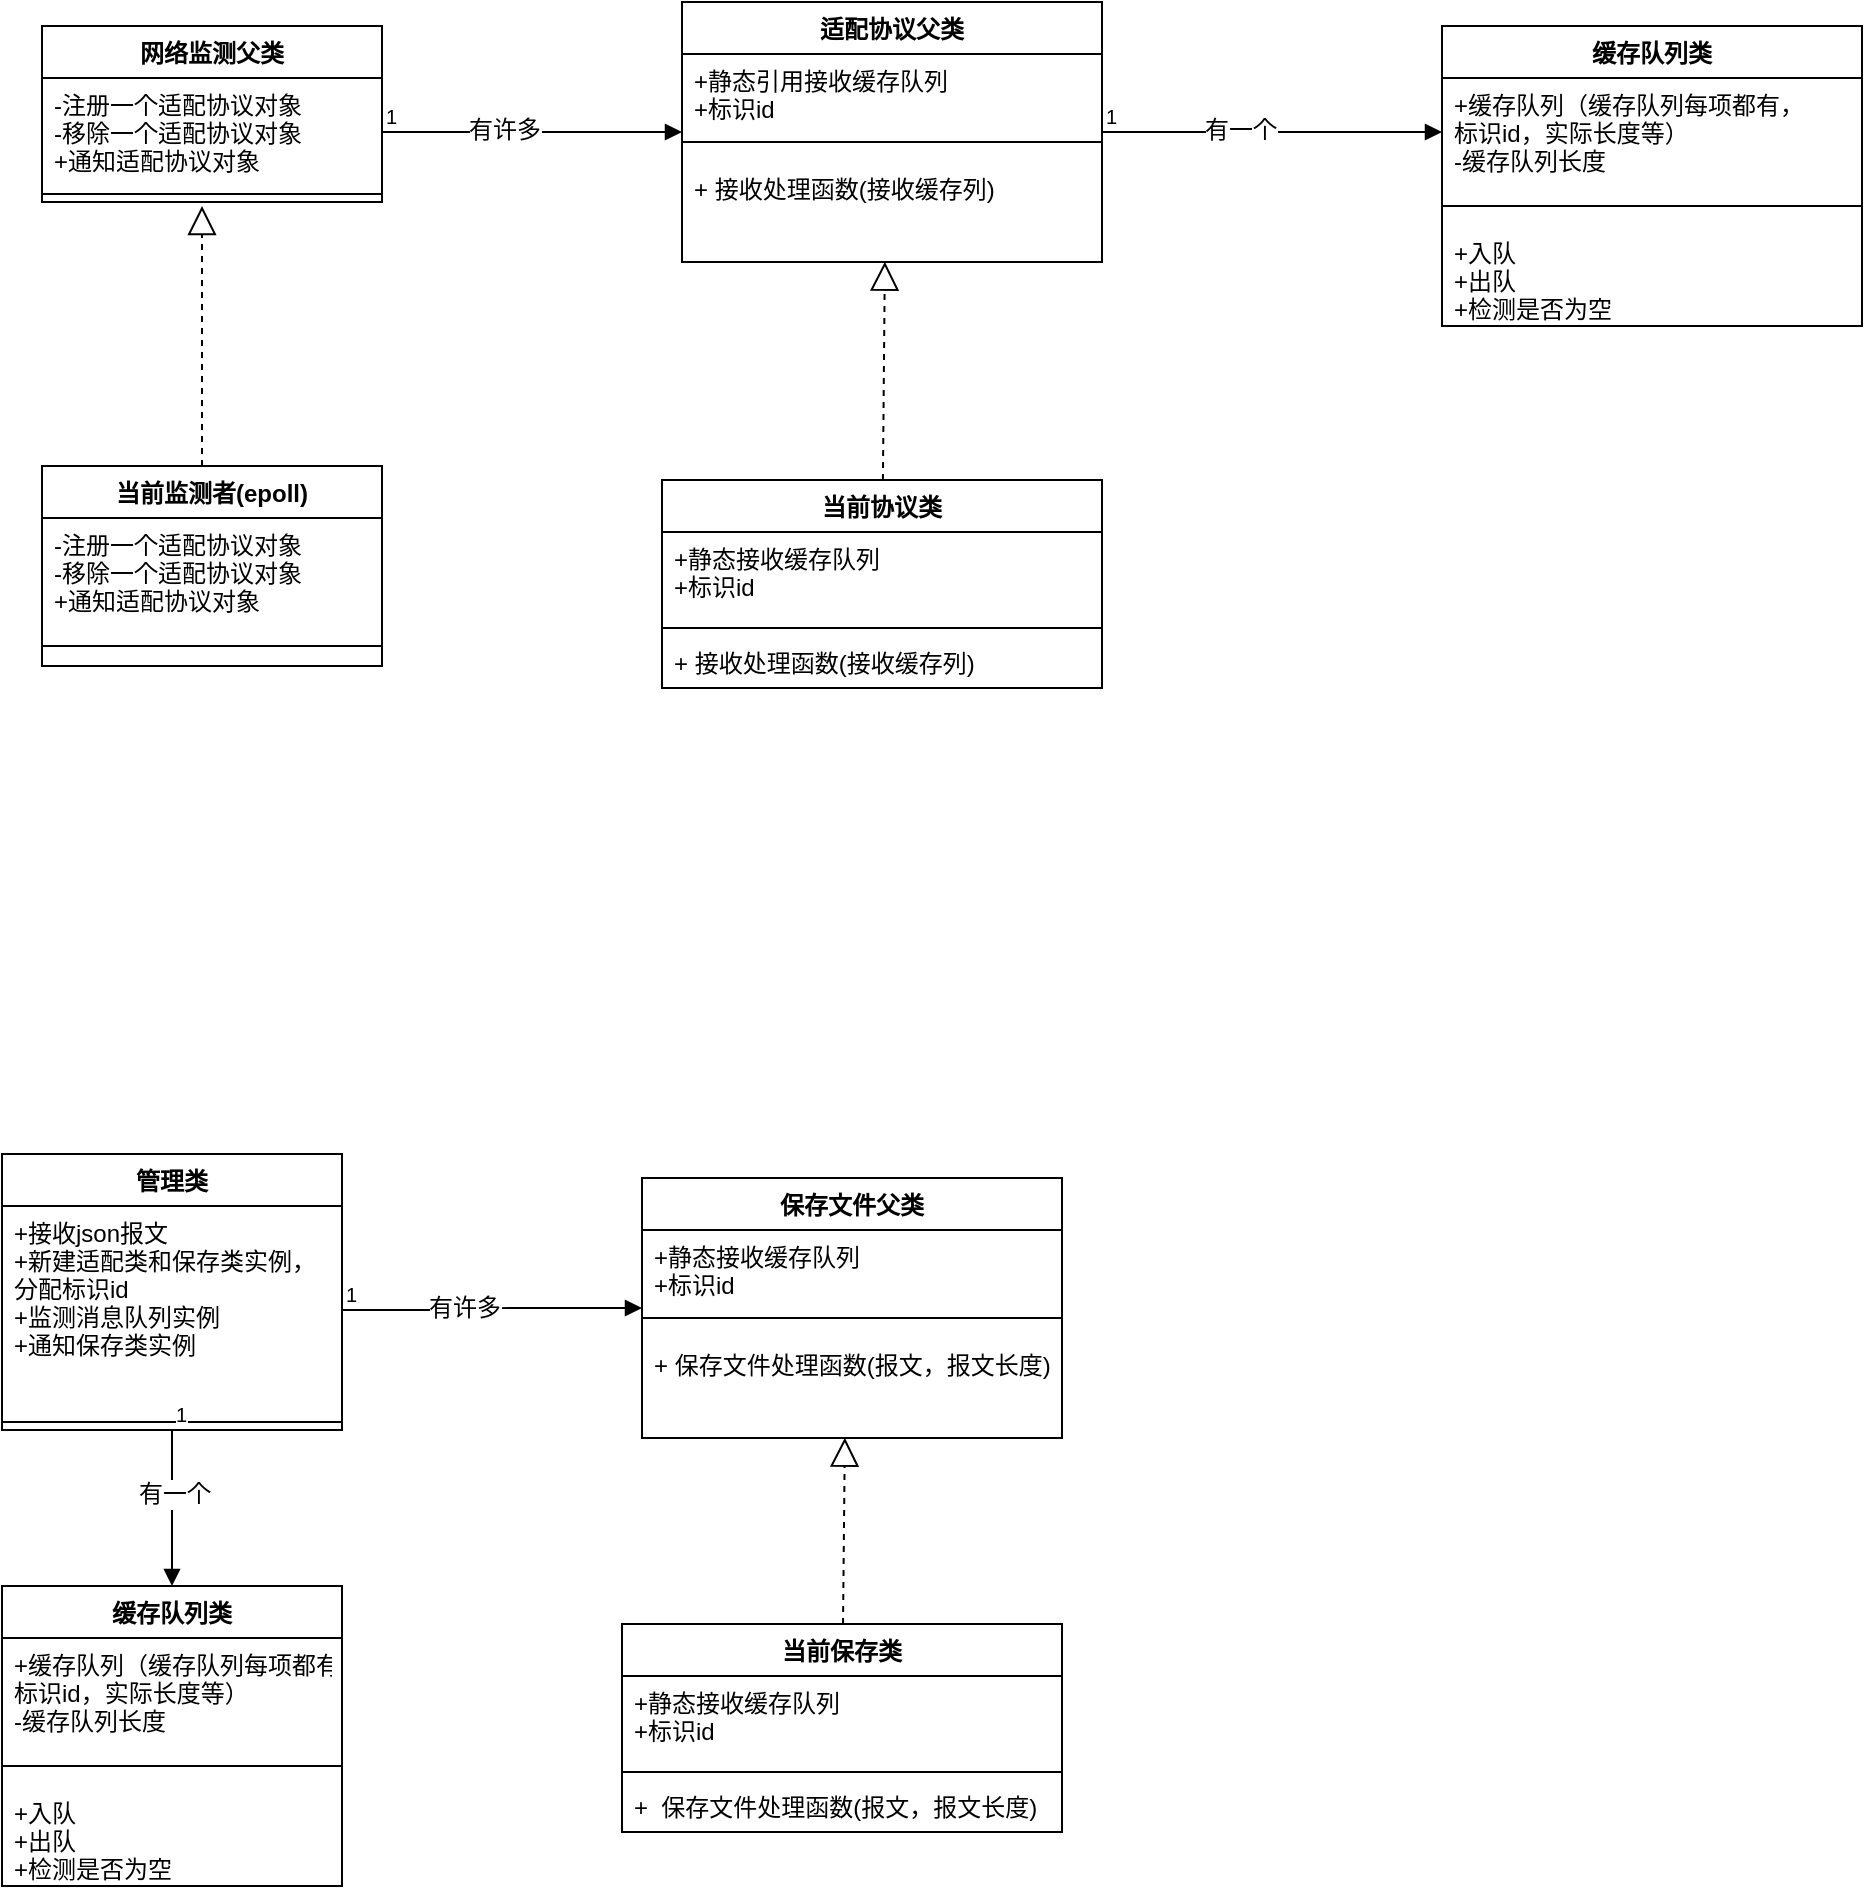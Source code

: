 <mxfile type="github" version="10.6.3"><diagram id="z9mPAAteEUhThnTqNwNB" name="第 1 页"><mxGraphModel grid="1" dx="961" dy="514" gridSize="10" guides="1" tooltips="1" connect="1" arrows="1" fold="1" page="1" pageScale="1" pageWidth="827" pageHeight="1169" math="0" shadow="0"><root><mxCell id="0" /><mxCell id="1" parent="0" /><mxCell id="UEfZ8wBBxdb6GRik4k6D-1" value="网络监测父类&#10;" parent="1" vertex="1" style="swimlane;fontStyle=1;align=center;verticalAlign=top;childLayout=stackLayout;horizontal=1;startSize=26;horizontalStack=0;resizeParent=1;resizeParentMax=0;resizeLast=0;collapsible=1;marginBottom=0;"><mxGeometry as="geometry" height="88" width="170" x="110" y="160"><mxRectangle as="alternateBounds" height="26" width="70" x="160" y="230" /></mxGeometry></mxCell><mxCell id="UEfZ8wBBxdb6GRik4k6D-2" value="-注册一个适配协议对象&#10;-移除一个适配协议对象&#10;+通知适配协议对象" parent="UEfZ8wBBxdb6GRik4k6D-1" vertex="1" style="text;strokeColor=none;fillColor=none;align=left;verticalAlign=top;spacingLeft=4;spacingRight=4;overflow=hidden;rotatable=0;points=[[0,0.5],[1,0.5]];portConstraint=eastwest;"><mxGeometry as="geometry" height="54" width="170" y="26" /></mxCell><mxCell id="UEfZ8wBBxdb6GRik4k6D-3" value="" parent="UEfZ8wBBxdb6GRik4k6D-1" vertex="1" style="line;strokeWidth=1;fillColor=none;align=left;verticalAlign=middle;spacingTop=-1;spacingLeft=3;spacingRight=3;rotatable=0;labelPosition=right;points=[];portConstraint=eastwest;"><mxGeometry as="geometry" height="8" width="170" y="80" /></mxCell><mxCell id="UEfZ8wBBxdb6GRik4k6D-19" value="当前监测者(epoll)&#10;" parent="1" vertex="1" style="swimlane;fontStyle=1;align=center;verticalAlign=top;childLayout=stackLayout;horizontal=1;startSize=26;horizontalStack=0;resizeParent=1;resizeParentMax=0;resizeLast=0;collapsible=1;marginBottom=0;"><mxGeometry as="geometry" height="100" width="170" x="110" y="380" /></mxCell><mxCell id="UEfZ8wBBxdb6GRik4k6D-20" value="-注册一个适配协议对象&#10;-移除一个适配协议对象&#10;+通知适配协议对象" parent="UEfZ8wBBxdb6GRik4k6D-19" vertex="1" style="text;strokeColor=none;fillColor=none;align=left;verticalAlign=top;spacingLeft=4;spacingRight=4;overflow=hidden;rotatable=0;points=[[0,0.5],[1,0.5]];portConstraint=eastwest;"><mxGeometry as="geometry" height="54" width="170" y="26" /></mxCell><mxCell id="UEfZ8wBBxdb6GRik4k6D-21" value="" parent="UEfZ8wBBxdb6GRik4k6D-19" vertex="1" style="line;strokeWidth=1;fillColor=none;align=left;verticalAlign=middle;spacingTop=-1;spacingLeft=3;spacingRight=3;rotatable=0;labelPosition=right;points=[];portConstraint=eastwest;"><mxGeometry as="geometry" height="20" width="170" y="80" /></mxCell><mxCell id="UEfZ8wBBxdb6GRik4k6D-31" value="" parent="1" style="endArrow=block;endFill=1;html=1;edgeStyle=orthogonalEdgeStyle;align=left;verticalAlign=top;exitX=1;exitY=0.5;exitDx=0;exitDy=0;entryX=0;entryY=0.5;entryDx=0;entryDy=0;" target="UEfZ8wBBxdb6GRik4k6D-34" edge="1" source="UEfZ8wBBxdb6GRik4k6D-2"><mxGeometry as="geometry" relative="1" x="-1"><mxPoint as="sourcePoint" x="340" y="330" /><mxPoint as="targetPoint" x="413" y="201.069" /></mxGeometry></mxCell><mxCell id="UEfZ8wBBxdb6GRik4k6D-32" value="1" parent="UEfZ8wBBxdb6GRik4k6D-31" vertex="1" style="resizable=0;html=1;align=left;verticalAlign=bottom;labelBackgroundColor=#ffffff;fontSize=10;" connectable="0"><mxGeometry as="geometry" relative="1" x="-1" /></mxCell><mxCell id="UEfZ8wBBxdb6GRik4k6D-40" value="有许多&lt;br&gt;" parent="UEfZ8wBBxdb6GRik4k6D-31" vertex="1" style="text;html=1;resizable=0;points=[];align=center;verticalAlign=middle;labelBackgroundColor=#ffffff;" connectable="0"><mxGeometry as="geometry" relative="1" x="-0.191" y="1"><mxPoint as="offset" /></mxGeometry></mxCell><mxCell id="UEfZ8wBBxdb6GRik4k6D-34" value="适配协议父类&#10;" parent="1" vertex="1" style="swimlane;fontStyle=1;align=center;verticalAlign=top;childLayout=stackLayout;horizontal=1;startSize=26;horizontalStack=0;resizeParent=1;resizeParentMax=0;resizeLast=0;collapsible=1;marginBottom=0;"><mxGeometry as="geometry" height="130" width="210" x="430" y="148" /></mxCell><mxCell id="UEfZ8wBBxdb6GRik4k6D-35" value="+静态引用接收缓存队列&#10;+标识id&#10;" parent="UEfZ8wBBxdb6GRik4k6D-34" vertex="1" style="text;strokeColor=none;fillColor=none;align=left;verticalAlign=top;spacingLeft=4;spacingRight=4;overflow=hidden;rotatable=0;points=[[0,0.5],[1,0.5]];portConstraint=eastwest;"><mxGeometry as="geometry" height="34" width="210" y="26" /></mxCell><mxCell id="UEfZ8wBBxdb6GRik4k6D-36" value="" parent="UEfZ8wBBxdb6GRik4k6D-34" vertex="1" style="line;strokeWidth=1;fillColor=none;align=left;verticalAlign=middle;spacingTop=-1;spacingLeft=3;spacingRight=3;rotatable=0;labelPosition=right;points=[];portConstraint=eastwest;"><mxGeometry as="geometry" height="20" width="210" y="60" /></mxCell><mxCell id="UEfZ8wBBxdb6GRik4k6D-37" value="+ 接收处理函数(接收缓存列)" parent="UEfZ8wBBxdb6GRik4k6D-34" vertex="1" style="text;strokeColor=none;fillColor=none;align=left;verticalAlign=top;spacingLeft=4;spacingRight=4;overflow=hidden;rotatable=0;points=[[0,0.5],[1,0.5]];portConstraint=eastwest;"><mxGeometry as="geometry" height="50" width="210" y="80" /></mxCell><mxCell id="UEfZ8wBBxdb6GRik4k6D-41" value="当前协议类&#10;" parent="1" vertex="1" style="swimlane;fontStyle=1;align=center;verticalAlign=top;childLayout=stackLayout;horizontal=1;startSize=26;horizontalStack=0;resizeParent=1;resizeParentMax=0;resizeLast=0;collapsible=1;marginBottom=0;"><mxGeometry as="geometry" height="104" width="220" x="420" y="387" /></mxCell><mxCell id="UEfZ8wBBxdb6GRik4k6D-42" value="+静态接收缓存队列&#10;+标识id&#10;&#10;" parent="UEfZ8wBBxdb6GRik4k6D-41" vertex="1" style="text;strokeColor=none;fillColor=none;align=left;verticalAlign=top;spacingLeft=4;spacingRight=4;overflow=hidden;rotatable=0;points=[[0,0.5],[1,0.5]];portConstraint=eastwest;"><mxGeometry as="geometry" height="44" width="220" y="26" /></mxCell><mxCell id="UEfZ8wBBxdb6GRik4k6D-43" value="" parent="UEfZ8wBBxdb6GRik4k6D-41" vertex="1" style="line;strokeWidth=1;fillColor=none;align=left;verticalAlign=middle;spacingTop=-1;spacingLeft=3;spacingRight=3;rotatable=0;labelPosition=right;points=[];portConstraint=eastwest;"><mxGeometry as="geometry" height="8" width="220" y="70" /></mxCell><mxCell id="UEfZ8wBBxdb6GRik4k6D-44" value="+ 接收处理函数(接收缓存列)" parent="UEfZ8wBBxdb6GRik4k6D-41" vertex="1" style="text;strokeColor=none;fillColor=none;align=left;verticalAlign=top;spacingLeft=4;spacingRight=4;overflow=hidden;rotatable=0;points=[[0,0.5],[1,0.5]];portConstraint=eastwest;"><mxGeometry as="geometry" height="26" width="220" y="78" /></mxCell><mxCell id="UEfZ8wBBxdb6GRik4k6D-46" value="" parent="1" style="endArrow=block;dashed=1;endFill=0;endSize=12;html=1;" edge="1"><mxGeometry as="geometry" width="160" relative="1"><mxPoint as="sourcePoint" x="190" y="380" /><mxPoint as="targetPoint" x="190" y="250" /></mxGeometry></mxCell><mxCell id="UEfZ8wBBxdb6GRik4k6D-47" value="" parent="1" style="endArrow=block;dashed=1;endFill=0;endSize=12;html=1;entryX=0.483;entryY=0.997;entryDx=0;entryDy=0;entryPerimeter=0;" target="UEfZ8wBBxdb6GRik4k6D-37" edge="1" source="UEfZ8wBBxdb6GRik4k6D-41"><mxGeometry as="geometry" width="160" relative="1"><mxPoint as="sourcePoint" x="534" y="380" /><mxPoint as="targetPoint" x="340" y="256" /></mxGeometry></mxCell><mxCell id="UEfZ8wBBxdb6GRik4k6D-49" value="缓存队列类&#10;" parent="1" vertex="1" style="swimlane;fontStyle=1;align=center;verticalAlign=top;childLayout=stackLayout;horizontal=1;startSize=26;horizontalStack=0;resizeParent=1;resizeParentMax=0;resizeLast=0;collapsible=1;marginBottom=0;"><mxGeometry as="geometry" height="150" width="210" x="810" y="160" /></mxCell><mxCell id="UEfZ8wBBxdb6GRik4k6D-50" value="+缓存队列（缓存队列每项都有，&#10;标识id，实际长度等）&#10;-缓存队列长度&#10;" parent="UEfZ8wBBxdb6GRik4k6D-49" vertex="1" style="text;strokeColor=none;fillColor=none;align=left;verticalAlign=top;spacingLeft=4;spacingRight=4;overflow=hidden;rotatable=0;points=[[0,0.5],[1,0.5]];portConstraint=eastwest;"><mxGeometry as="geometry" height="54" width="210" y="26" /></mxCell><mxCell id="UEfZ8wBBxdb6GRik4k6D-51" value="" parent="UEfZ8wBBxdb6GRik4k6D-49" vertex="1" style="line;strokeWidth=1;fillColor=none;align=left;verticalAlign=middle;spacingTop=-1;spacingLeft=3;spacingRight=3;rotatable=0;labelPosition=right;points=[];portConstraint=eastwest;"><mxGeometry as="geometry" height="20" width="210" y="80" /></mxCell><mxCell id="UEfZ8wBBxdb6GRik4k6D-52" value="+入队&#10;+出队&#10;+检测是否为空" parent="UEfZ8wBBxdb6GRik4k6D-49" vertex="1" style="text;strokeColor=none;fillColor=none;align=left;verticalAlign=top;spacingLeft=4;spacingRight=4;overflow=hidden;rotatable=0;points=[[0,0.5],[1,0.5]];portConstraint=eastwest;"><mxGeometry as="geometry" height="50" width="210" y="100" /></mxCell><mxCell id="UEfZ8wBBxdb6GRik4k6D-53" value="" parent="1" style="endArrow=block;endFill=1;html=1;edgeStyle=orthogonalEdgeStyle;align=left;verticalAlign=top;exitX=1;exitY=0.5;exitDx=0;exitDy=0;entryX=0;entryY=0.5;entryDx=0;entryDy=0;" target="UEfZ8wBBxdb6GRik4k6D-50" edge="1" source="UEfZ8wBBxdb6GRik4k6D-34"><mxGeometry as="geometry" relative="1" x="-1"><mxPoint as="sourcePoint" x="280.167" y="269.833" /><mxPoint as="targetPoint" x="430.167" y="269.833" /></mxGeometry></mxCell><mxCell id="UEfZ8wBBxdb6GRik4k6D-54" value="1" parent="UEfZ8wBBxdb6GRik4k6D-53" vertex="1" style="resizable=0;html=1;align=left;verticalAlign=bottom;labelBackgroundColor=#ffffff;fontSize=10;" connectable="0"><mxGeometry as="geometry" relative="1" x="-1" /></mxCell><mxCell id="UEfZ8wBBxdb6GRik4k6D-55" value="有一个&lt;br&gt;" parent="UEfZ8wBBxdb6GRik4k6D-53" vertex="1" style="text;html=1;resizable=0;points=[];align=center;verticalAlign=middle;labelBackgroundColor=#ffffff;" connectable="0"><mxGeometry as="geometry" relative="1" x="-0.191" y="1"><mxPoint as="offset" /></mxGeometry></mxCell><mxCell id="UEfZ8wBBxdb6GRik4k6D-56" value="管理类&#10;" parent="1" vertex="1" style="swimlane;fontStyle=1;align=center;verticalAlign=top;childLayout=stackLayout;horizontal=1;startSize=26;horizontalStack=0;resizeParent=1;resizeParentMax=0;resizeLast=0;collapsible=1;marginBottom=0;"><mxGeometry as="geometry" height="138" width="170" x="90" y="724"><mxRectangle as="alternateBounds" height="26" width="70" x="160" y="230" /></mxGeometry></mxCell><mxCell id="UEfZ8wBBxdb6GRik4k6D-57" value="+接收json报文&#10;+新建适配类和保存类实例，&#10;分配标识id&#10;+监测消息队列实例&#10;+通知保存类实例&#10;" parent="UEfZ8wBBxdb6GRik4k6D-56" vertex="1" style="text;strokeColor=none;fillColor=none;align=left;verticalAlign=top;spacingLeft=4;spacingRight=4;overflow=hidden;rotatable=0;points=[[0,0.5],[1,0.5]];portConstraint=eastwest;"><mxGeometry as="geometry" height="104" width="170" y="26" /></mxCell><mxCell id="UEfZ8wBBxdb6GRik4k6D-58" value="" parent="UEfZ8wBBxdb6GRik4k6D-56" vertex="1" style="line;strokeWidth=1;fillColor=none;align=left;verticalAlign=middle;spacingTop=-1;spacingLeft=3;spacingRight=3;rotatable=0;labelPosition=right;points=[];portConstraint=eastwest;"><mxGeometry as="geometry" height="8" width="170" y="130" /></mxCell><mxCell id="UEfZ8wBBxdb6GRik4k6D-62" value="" parent="1" style="endArrow=block;endFill=1;html=1;edgeStyle=orthogonalEdgeStyle;align=left;verticalAlign=top;exitX=1;exitY=0.5;exitDx=0;exitDy=0;entryX=0;entryY=0.5;entryDx=0;entryDy=0;" target="UEfZ8wBBxdb6GRik4k6D-65" edge="1" source="UEfZ8wBBxdb6GRik4k6D-57"><mxGeometry as="geometry" relative="1" x="-1"><mxPoint as="sourcePoint" x="320" y="902" /><mxPoint as="targetPoint" x="393" y="773.069" /></mxGeometry></mxCell><mxCell id="UEfZ8wBBxdb6GRik4k6D-63" value="1" parent="UEfZ8wBBxdb6GRik4k6D-62" vertex="1" style="resizable=0;html=1;align=left;verticalAlign=bottom;labelBackgroundColor=#ffffff;fontSize=10;" connectable="0"><mxGeometry as="geometry" relative="1" x="-1" /></mxCell><mxCell id="UEfZ8wBBxdb6GRik4k6D-64" value="有许多&lt;br&gt;" parent="UEfZ8wBBxdb6GRik4k6D-62" vertex="1" style="text;html=1;resizable=0;points=[];align=center;verticalAlign=middle;labelBackgroundColor=#ffffff;" connectable="0"><mxGeometry as="geometry" relative="1" x="-0.191" y="1"><mxPoint as="offset" /></mxGeometry></mxCell><mxCell id="UEfZ8wBBxdb6GRik4k6D-65" value="保存文件父类&#10;" parent="1" vertex="1" style="swimlane;fontStyle=1;align=center;verticalAlign=top;childLayout=stackLayout;horizontal=1;startSize=26;horizontalStack=0;resizeParent=1;resizeParentMax=0;resizeLast=0;collapsible=1;marginBottom=0;"><mxGeometry as="geometry" height="130" width="210" x="410" y="736" /></mxCell><mxCell id="UEfZ8wBBxdb6GRik4k6D-66" value="+静态接收缓存队列&#10;+标识id&#10;" parent="UEfZ8wBBxdb6GRik4k6D-65" vertex="1" style="text;strokeColor=none;fillColor=none;align=left;verticalAlign=top;spacingLeft=4;spacingRight=4;overflow=hidden;rotatable=0;points=[[0,0.5],[1,0.5]];portConstraint=eastwest;"><mxGeometry as="geometry" height="34" width="210" y="26" /></mxCell><mxCell id="UEfZ8wBBxdb6GRik4k6D-67" value="" parent="UEfZ8wBBxdb6GRik4k6D-65" vertex="1" style="line;strokeWidth=1;fillColor=none;align=left;verticalAlign=middle;spacingTop=-1;spacingLeft=3;spacingRight=3;rotatable=0;labelPosition=right;points=[];portConstraint=eastwest;"><mxGeometry as="geometry" height="20" width="210" y="60" /></mxCell><mxCell id="UEfZ8wBBxdb6GRik4k6D-68" value="+ 保存文件处理函数(报文，报文长度)" parent="UEfZ8wBBxdb6GRik4k6D-65" vertex="1" style="text;strokeColor=none;fillColor=none;align=left;verticalAlign=top;spacingLeft=4;spacingRight=4;overflow=hidden;rotatable=0;points=[[0,0.5],[1,0.5]];portConstraint=eastwest;"><mxGeometry as="geometry" height="50" width="210" y="80" /></mxCell><mxCell id="UEfZ8wBBxdb6GRik4k6D-69" value="当前保存类&#10;" parent="1" vertex="1" style="swimlane;fontStyle=1;align=center;verticalAlign=top;childLayout=stackLayout;horizontal=1;startSize=26;horizontalStack=0;resizeParent=1;resizeParentMax=0;resizeLast=0;collapsible=1;marginBottom=0;"><mxGeometry as="geometry" height="104" width="220" x="400" y="959" /></mxCell><mxCell id="UEfZ8wBBxdb6GRik4k6D-70" value="+静态接收缓存队列&#10;+标识id&#10;" parent="UEfZ8wBBxdb6GRik4k6D-69" vertex="1" style="text;strokeColor=none;fillColor=none;align=left;verticalAlign=top;spacingLeft=4;spacingRight=4;overflow=hidden;rotatable=0;points=[[0,0.5],[1,0.5]];portConstraint=eastwest;"><mxGeometry as="geometry" height="44" width="220" y="26" /></mxCell><mxCell id="UEfZ8wBBxdb6GRik4k6D-71" value="" parent="UEfZ8wBBxdb6GRik4k6D-69" vertex="1" style="line;strokeWidth=1;fillColor=none;align=left;verticalAlign=middle;spacingTop=-1;spacingLeft=3;spacingRight=3;rotatable=0;labelPosition=right;points=[];portConstraint=eastwest;"><mxGeometry as="geometry" height="8" width="220" y="70" /></mxCell><mxCell id="UEfZ8wBBxdb6GRik4k6D-72" value="+  保存文件处理函数(报文，报文长度)" parent="UEfZ8wBBxdb6GRik4k6D-69" vertex="1" style="text;strokeColor=none;fillColor=none;align=left;verticalAlign=top;spacingLeft=4;spacingRight=4;overflow=hidden;rotatable=0;points=[[0,0.5],[1,0.5]];portConstraint=eastwest;"><mxGeometry as="geometry" height="26" width="220" y="78" /></mxCell><mxCell id="UEfZ8wBBxdb6GRik4k6D-74" value="" parent="1" style="endArrow=block;dashed=1;endFill=0;endSize=12;html=1;entryX=0.483;entryY=0.997;entryDx=0;entryDy=0;entryPerimeter=0;" target="UEfZ8wBBxdb6GRik4k6D-68" edge="1" source="UEfZ8wBBxdb6GRik4k6D-69"><mxGeometry as="geometry" width="160" relative="1"><mxPoint as="sourcePoint" x="514" y="952" /><mxPoint as="targetPoint" x="320" y="828" /></mxGeometry></mxCell><mxCell id="UEfZ8wBBxdb6GRik4k6D-86" value="缓存队列类&#10;" parent="1" vertex="1" style="swimlane;fontStyle=1;align=center;verticalAlign=top;childLayout=stackLayout;horizontal=1;startSize=26;horizontalStack=0;resizeParent=1;resizeParentMax=0;resizeLast=0;collapsible=1;marginBottom=0;"><mxGeometry as="geometry" height="150" width="170" x="90" y="940" /></mxCell><mxCell id="UEfZ8wBBxdb6GRik4k6D-87" value="+缓存队列（缓存队列每项都有，&#10;标识id，实际长度等）&#10;-缓存队列长度&#10;" parent="UEfZ8wBBxdb6GRik4k6D-86" vertex="1" style="text;strokeColor=none;fillColor=none;align=left;verticalAlign=top;spacingLeft=4;spacingRight=4;overflow=hidden;rotatable=0;points=[[0,0.5],[1,0.5]];portConstraint=eastwest;"><mxGeometry as="geometry" height="54" width="170" y="26" /></mxCell><mxCell id="UEfZ8wBBxdb6GRik4k6D-88" value="" parent="UEfZ8wBBxdb6GRik4k6D-86" vertex="1" style="line;strokeWidth=1;fillColor=none;align=left;verticalAlign=middle;spacingTop=-1;spacingLeft=3;spacingRight=3;rotatable=0;labelPosition=right;points=[];portConstraint=eastwest;"><mxGeometry as="geometry" height="20" width="170" y="80" /></mxCell><mxCell id="UEfZ8wBBxdb6GRik4k6D-89" value="+入队&#10;+出队&#10;+检测是否为空" parent="UEfZ8wBBxdb6GRik4k6D-86" vertex="1" style="text;strokeColor=none;fillColor=none;align=left;verticalAlign=top;spacingLeft=4;spacingRight=4;overflow=hidden;rotatable=0;points=[[0,0.5],[1,0.5]];portConstraint=eastwest;"><mxGeometry as="geometry" height="50" width="170" y="100" /></mxCell><mxCell id="UEfZ8wBBxdb6GRik4k6D-93" value="" parent="1" style="endArrow=block;endFill=1;html=1;edgeStyle=orthogonalEdgeStyle;align=left;verticalAlign=top;entryX=0.5;entryY=0;entryDx=0;entryDy=0;exitX=0.5;exitY=1;exitDx=0;exitDy=0;" target="UEfZ8wBBxdb6GRik4k6D-86" edge="1" source="UEfZ8wBBxdb6GRik4k6D-56"><mxGeometry as="geometry" relative="1" x="-1"><mxPoint as="sourcePoint" x="165" y="870" /><mxPoint as="targetPoint" x="420.034" y="811.172" /></mxGeometry></mxCell><mxCell id="UEfZ8wBBxdb6GRik4k6D-94" value="1" parent="UEfZ8wBBxdb6GRik4k6D-93" vertex="1" style="resizable=0;html=1;align=left;verticalAlign=bottom;labelBackgroundColor=#ffffff;fontSize=10;" connectable="0"><mxGeometry as="geometry" relative="1" x="-1" /></mxCell><mxCell id="UEfZ8wBBxdb6GRik4k6D-95" value="有一个&lt;br&gt;" parent="UEfZ8wBBxdb6GRik4k6D-93" vertex="1" style="text;html=1;resizable=0;points=[];align=center;verticalAlign=middle;labelBackgroundColor=#ffffff;" connectable="0"><mxGeometry as="geometry" relative="1" x="-0.191" y="1"><mxPoint as="offset" /></mxGeometry></mxCell></root></mxGraphModel></diagram></mxfile>